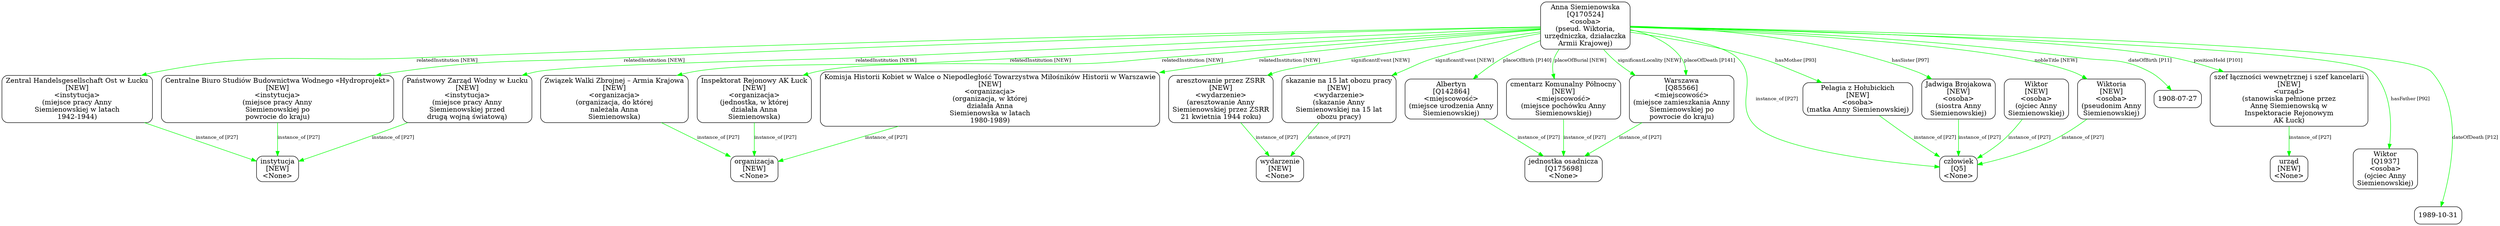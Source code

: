 digraph {
	node [shape=box,
		style=rounded
	];
	edge [fontsize=10];
	"Anna Siemienowska
[Q170524]
<osoba>
(pseud. Wiktoria,
urzędniczka, działaczka
Armii Krajowej)"	[color=black,
		label="Anna Siemienowska
[Q170524]
<osoba>
(pseud. Wiktoria,
urzędniczka, działaczka
Armii Krajowej)"];
	"Wiktoria
[NEW]
<osoba>
(pseudonim Anny
Siemienowskiej)"	[color=black,
		label="Wiktoria
[NEW]
<osoba>
(pseudonim Anny
Siemienowskiej)"];
	"Anna Siemienowska
[Q170524]
<osoba>
(pseud. Wiktoria,
urzędniczka, działaczka
Armii Krajowej)" -> "Wiktoria
[NEW]
<osoba>
(pseudonim Anny
Siemienowskiej)"	[color=green,
		label="nobleTitle [NEW]"];
	"Albertyn
[Q142864]
<miejscowość>
(miejsce urodzenia Anny
Siemienowskiej)"	[color=black,
		label="Albertyn
[Q142864]
<miejscowość>
(miejsce urodzenia Anny
Siemienowskiej)"];
	"Anna Siemienowska
[Q170524]
<osoba>
(pseud. Wiktoria,
urzędniczka, działaczka
Armii Krajowej)" -> "Albertyn
[Q142864]
<miejscowość>
(miejsce urodzenia Anny
Siemienowskiej)"	[color=green,
		label="placeOfBirth [P140]"];
	"Pelagia z Hołubickich
[NEW]
<osoba>
(matka Anny Siemienowskiej)"	[color=black,
		label="Pelagia z Hołubickich
[NEW]
<osoba>
(matka Anny Siemienowskiej)"];
	"Anna Siemienowska
[Q170524]
<osoba>
(pseud. Wiktoria,
urzędniczka, działaczka
Armii Krajowej)" -> "Pelagia z Hołubickich
[NEW]
<osoba>
(matka Anny Siemienowskiej)"	[color=green,
		label="hasMother [P93]"];
	"Państwowy Zarząd Wodny w Łucku
[NEW]
<instytucja>
(miejsce pracy Anny
Siemienowskiej przed
drugą wojną światową)"	[color=black,
		label="Państwowy Zarząd Wodny w Łucku
[NEW]
<instytucja>
(miejsce pracy Anny
Siemienowskiej przed
drugą wojną światową)"];
	"Anna Siemienowska
[Q170524]
<osoba>
(pseud. Wiktoria,
urzędniczka, działaczka
Armii Krajowej)" -> "Państwowy Zarząd Wodny w Łucku
[NEW]
<instytucja>
(miejsce pracy Anny
Siemienowskiej przed
drugą wojną światową)"	[color=green,
		label="relatedInstitution [NEW]"];
	"Zentral Handelsgesellschaft Ost w Łucku
[NEW]
<instytucja>
(miejsce pracy Anny
Siemienowskiej w latach
1942-1944)"	[color=black,
		label="Zentral Handelsgesellschaft Ost w Łucku
[NEW]
<instytucja>
(miejsce pracy Anny
Siemienowskiej w latach
1942-1944)"];
	"Anna Siemienowska
[Q170524]
<osoba>
(pseud. Wiktoria,
urzędniczka, działaczka
Armii Krajowej)" -> "Zentral Handelsgesellschaft Ost w Łucku
[NEW]
<instytucja>
(miejsce pracy Anny
Siemienowskiej w latach
1942-1944)"	[color=green,
		label="relatedInstitution [NEW]"];
	"Związek Walki Zbrojnej – Armia Krajowa
[NEW]
<organizacja>
(organizacja, do której
należała Anna
Siemienowska)"	[color=black,
		label="Związek Walki Zbrojnej – Armia Krajowa
[NEW]
<organizacja>
(organizacja, do której
należała Anna
Siemienowska)"];
	"Anna Siemienowska
[Q170524]
<osoba>
(pseud. Wiktoria,
urzędniczka, działaczka
Armii Krajowej)" -> "Związek Walki Zbrojnej – Armia Krajowa
[NEW]
<organizacja>
(organizacja, do której
należała Anna
Siemienowska)"	[color=green,
		label="relatedInstitution [NEW]"];
	"Inspektorat Rejonowy AK Łuck
[NEW]
<organizacja>
(jednostka, w której
działała Anna
Siemienowska)"	[color=black,
		label="Inspektorat Rejonowy AK Łuck
[NEW]
<organizacja>
(jednostka, w której
działała Anna
Siemienowska)"];
	"Anna Siemienowska
[Q170524]
<osoba>
(pseud. Wiktoria,
urzędniczka, działaczka
Armii Krajowej)" -> "Inspektorat Rejonowy AK Łuck
[NEW]
<organizacja>
(jednostka, w której
działała Anna
Siemienowska)"	[color=green,
		label="relatedInstitution [NEW]"];
	"aresztowanie przez ZSRR
[NEW]
<wydarzenie>
(aresztowanie Anny
Siemienowskiej przez ZSRR
21 kwietnia 1944 roku)"	[color=black,
		label="aresztowanie przez ZSRR
[NEW]
<wydarzenie>
(aresztowanie Anny
Siemienowskiej przez ZSRR
21 kwietnia 1944 roku)"];
	"Anna Siemienowska
[Q170524]
<osoba>
(pseud. Wiktoria,
urzędniczka, działaczka
Armii Krajowej)" -> "aresztowanie przez ZSRR
[NEW]
<wydarzenie>
(aresztowanie Anny
Siemienowskiej przez ZSRR
21 kwietnia 1944 roku)"	[color=green,
		label="significantEvent [NEW]"];
	"skazanie na 15 lat obozu pracy
[NEW]
<wydarzenie>
(skazanie Anny
Siemienowskiej na 15 lat
obozu pracy)"	[color=black,
		label="skazanie na 15 lat obozu pracy
[NEW]
<wydarzenie>
(skazanie Anny
Siemienowskiej na 15 lat
obozu pracy)"];
	"Anna Siemienowska
[Q170524]
<osoba>
(pseud. Wiktoria,
urzędniczka, działaczka
Armii Krajowej)" -> "skazanie na 15 lat obozu pracy
[NEW]
<wydarzenie>
(skazanie Anny
Siemienowskiej na 15 lat
obozu pracy)"	[color=green,
		label="significantEvent [NEW]"];
	"cmentarz Komunalny Północny
[NEW]
<miejscowość>
(miejsce pochówku Anny
Siemienowskiej)"	[color=black,
		label="cmentarz Komunalny Północny
[NEW]
<miejscowość>
(miejsce pochówku Anny
Siemienowskiej)"];
	"Anna Siemienowska
[Q170524]
<osoba>
(pseud. Wiktoria,
urzędniczka, działaczka
Armii Krajowej)" -> "cmentarz Komunalny Północny
[NEW]
<miejscowość>
(miejsce pochówku Anny
Siemienowskiej)"	[color=green,
		label="placeOfBurial [NEW]"];
	"Jadwiga Brojakowa
[NEW]
<osoba>
(siostra Anny
Siemienowskiej)"	[color=black,
		label="Jadwiga Brojakowa
[NEW]
<osoba>
(siostra Anny
Siemienowskiej)"];
	"Anna Siemienowska
[Q170524]
<osoba>
(pseud. Wiktoria,
urzędniczka, działaczka
Armii Krajowej)" -> "Jadwiga Brojakowa
[NEW]
<osoba>
(siostra Anny
Siemienowskiej)"	[color=green,
		label="hasSister [P97]"];
	"Centralne Biuro Studiów Budownictwa Wodnego «Hydroprojekt»
[NEW]
<instytucja>
(miejsce pracy Anny
Siemienowskiej po
powrocie \
do kraju)"	[color=black,
		label="Centralne Biuro Studiów Budownictwa Wodnego «Hydroprojekt»
[NEW]
<instytucja>
(miejsce pracy Anny
Siemienowskiej po
powrocie \
do kraju)"];
	"Anna Siemienowska
[Q170524]
<osoba>
(pseud. Wiktoria,
urzędniczka, działaczka
Armii Krajowej)" -> "Centralne Biuro Studiów Budownictwa Wodnego «Hydroprojekt»
[NEW]
<instytucja>
(miejsce pracy Anny
Siemienowskiej po
powrocie \
do kraju)"	[color=green,
		label="relatedInstitution [NEW]"];
	"Komisja Historii Kobiet w Walce o Niepodległość Towarzystwa Miłośników Historii w Warszawie
[NEW]
<organizacja>
(organizacja, \
w której
działała Anna
Siemienowska w latach
1980-1989)"	[color=black,
		label="Komisja Historii Kobiet w Walce o Niepodległość Towarzystwa Miłośników Historii w Warszawie
[NEW]
<organizacja>
(organizacja, \
w której
działała Anna
Siemienowska w latach
1980-1989)"];
	"Anna Siemienowska
[Q170524]
<osoba>
(pseud. Wiktoria,
urzędniczka, działaczka
Armii Krajowej)" -> "Komisja Historii Kobiet w Walce o Niepodległość Towarzystwa Miłośników Historii w Warszawie
[NEW]
<organizacja>
(organizacja, \
w której
działała Anna
Siemienowska w latach
1980-1989)"	[color=green,
		label="relatedInstitution [NEW]"];
	"szef łączności wewnętrznej i szef kancelarii
[NEW]
<urząd>
(stanowiska pełnione przez
Annę Siemienowską w
Inspektoracie \
Rejonowym
AK Łuck)"	[color=black,
		label="szef łączności wewnętrznej i szef kancelarii
[NEW]
<urząd>
(stanowiska pełnione przez
Annę Siemienowską w
Inspektoracie \
Rejonowym
AK Łuck)"];
	"Anna Siemienowska
[Q170524]
<osoba>
(pseud. Wiktoria,
urzędniczka, działaczka
Armii Krajowej)" -> "szef łączności wewnętrznej i szef kancelarii
[NEW]
<urząd>
(stanowiska pełnione przez
Annę Siemienowską w
Inspektoracie \
Rejonowym
AK Łuck)"	[color=green,
		label="positionHeld [P101]"];
	"Warszawa
[Q85566]
<miejscowość>
(miejsce zamieszkania Anny
Siemienowskiej po
powrocie do kraju)"	[color=black,
		label="Warszawa
[Q85566]
<miejscowość>
(miejsce zamieszkania Anny
Siemienowskiej po
powrocie do kraju)"];
	"Anna Siemienowska
[Q170524]
<osoba>
(pseud. Wiktoria,
urzędniczka, działaczka
Armii Krajowej)" -> "Warszawa
[Q85566]
<miejscowość>
(miejsce zamieszkania Anny
Siemienowskiej po
powrocie do kraju)"	[color=green,
		label="significantLocality [NEW]"];
	"Anna Siemienowska
[Q170524]
<osoba>
(pseud. Wiktoria,
urzędniczka, działaczka
Armii Krajowej)" -> "Warszawa
[Q85566]
<miejscowość>
(miejsce zamieszkania Anny
Siemienowskiej po
powrocie do kraju)"	[color=green,
		label="placeOfDeath [P141]"];
	"Anna Siemienowska
[Q170524]
<osoba>
(pseud. Wiktoria,
urzędniczka, działaczka
Armii Krajowej)" -> "człowiek
[Q5]
<None>"	[color=green,
		label="instance_of [P27]"];
	"Anna Siemienowska
[Q170524]
<osoba>
(pseud. Wiktoria,
urzędniczka, działaczka
Armii Krajowej)" -> "1908-07-27"	[color=green,
		label="dateOfBirth [P11]",
		minlen=1];
	"Anna Siemienowska
[Q170524]
<osoba>
(pseud. Wiktoria,
urzędniczka, działaczka
Armii Krajowej)" -> "Wiktor
[Q1937]
<osoba>
(ojciec Anny
Siemienowskiej)"	[color=green,
		label="hasFather [P92]",
		minlen=2];
	"Anna Siemienowska
[Q170524]
<osoba>
(pseud. Wiktoria,
urzędniczka, działaczka
Armii Krajowej)" -> "1989-10-31"	[color=green,
		label="dateOfDeath [P12]",
		minlen=3];
	"Wiktoria
[NEW]
<osoba>
(pseudonim Anny
Siemienowskiej)" -> "człowiek
[Q5]
<None>"	[color=green,
		label="instance_of [P27]"];
	"Albertyn
[Q142864]
<miejscowość>
(miejsce urodzenia Anny
Siemienowskiej)" -> "jednostka osadnicza
[Q175698]
<None>"	[color=green,
		label="instance_of [P27]"];
	"Wiktor
[NEW]
<osoba>
(ojciec Anny
Siemienowskiej)"	[color=black,
		label="Wiktor
[NEW]
<osoba>
(ojciec Anny
Siemienowskiej)"];
	"Wiktor
[NEW]
<osoba>
(ojciec Anny
Siemienowskiej)" -> "człowiek
[Q5]
<None>"	[color=green,
		label="instance_of [P27]",
		minlen=1];
	"Pelagia z Hołubickich
[NEW]
<osoba>
(matka Anny Siemienowskiej)" -> "człowiek
[Q5]
<None>"	[color=green,
		label="instance_of [P27]"];
	"Państwowy Zarząd Wodny w Łucku
[NEW]
<instytucja>
(miejsce pracy Anny
Siemienowskiej przed
drugą wojną światową)" -> "instytucja
[NEW]
<None>"	[color=green,
		label="instance_of [P27]"];
	"Zentral Handelsgesellschaft Ost w Łucku
[NEW]
<instytucja>
(miejsce pracy Anny
Siemienowskiej w latach
1942-1944)" -> "instytucja
[NEW]
<None>"	[color=green,
		label="instance_of [P27]"];
	"Związek Walki Zbrojnej – Armia Krajowa
[NEW]
<organizacja>
(organizacja, do której
należała Anna
Siemienowska)" -> "organizacja
[NEW]
<None>"	[color=green,
		label="instance_of [P27]"];
	"Inspektorat Rejonowy AK Łuck
[NEW]
<organizacja>
(jednostka, w której
działała Anna
Siemienowska)" -> "organizacja
[NEW]
<None>"	[color=green,
		label="instance_of [P27]"];
	"aresztowanie przez ZSRR
[NEW]
<wydarzenie>
(aresztowanie Anny
Siemienowskiej przez ZSRR
21 kwietnia 1944 roku)" -> "wydarzenie
[NEW]
<None>"	[color=green,
		label="instance_of [P27]"];
	"skazanie na 15 lat obozu pracy
[NEW]
<wydarzenie>
(skazanie Anny
Siemienowskiej na 15 lat
obozu pracy)" -> "wydarzenie
[NEW]
<None>"	[color=green,
		label="instance_of [P27]"];
	"cmentarz Komunalny Północny
[NEW]
<miejscowość>
(miejsce pochówku Anny
Siemienowskiej)" -> "jednostka osadnicza
[Q175698]
<None>"	[color=green,
		label="instance_of [P27]"];
	"Jadwiga Brojakowa
[NEW]
<osoba>
(siostra Anny
Siemienowskiej)" -> "człowiek
[Q5]
<None>"	[color=green,
		label="instance_of [P27]"];
	"Centralne Biuro Studiów Budownictwa Wodnego «Hydroprojekt»
[NEW]
<instytucja>
(miejsce pracy Anny
Siemienowskiej po
powrocie \
do kraju)" -> "instytucja
[NEW]
<None>"	[color=green,
		label="instance_of [P27]"];
	"Komisja Historii Kobiet w Walce o Niepodległość Towarzystwa Miłośników Historii w Warszawie
[NEW]
<organizacja>
(organizacja, \
w której
działała Anna
Siemienowska w latach
1980-1989)" -> "organizacja
[NEW]
<None>"	[color=green,
		label="instance_of [P27]"];
	"szef łączności wewnętrznej i szef kancelarii
[NEW]
<urząd>
(stanowiska pełnione przez
Annę Siemienowską w
Inspektoracie \
Rejonowym
AK Łuck)" -> "urząd
[NEW]
<None>"	[color=green,
		label="instance_of [P27]",
		minlen=1];
	"Warszawa
[Q85566]
<miejscowość>
(miejsce zamieszkania Anny
Siemienowskiej po
powrocie do kraju)" -> "jednostka osadnicza
[Q175698]
<None>"	[color=green,
		label="instance_of [P27]"];
}
